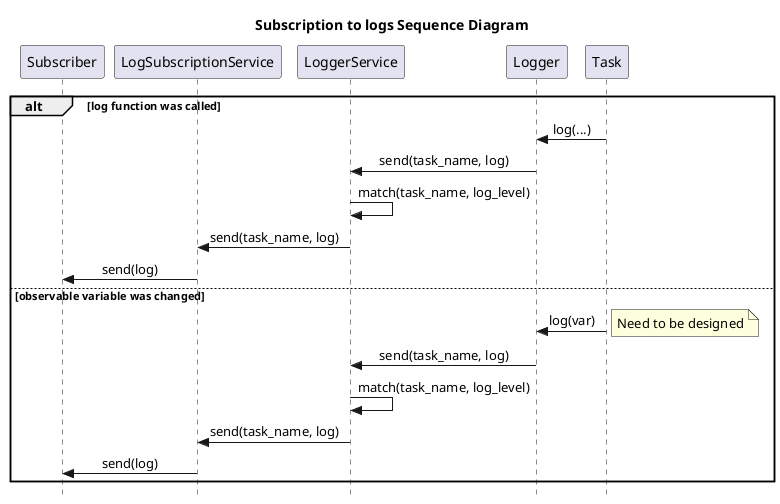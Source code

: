 @startuml Logger Subscription Sequence

skinparam Style strictuml
skinparam SequenceMessageAlign center
hide empty description
title Subscription to logs Sequence Diagram

participant Subscriber as sub
participant LogSubscriptionService as subservice
participant LoggerService as logservice
participant Logger as logger
participant Task as task

alt log function was called
task -> logger : log(...)
logger -> logservice : send(task_name, log)
logservice -> logservice : match(task_name, log_level)
logservice -> subservice : send(task_name, log)
subservice -> sub : send(log)
else observable variable was changed
task -> logger : log(var)
note right
Need to be designed
end note
logger -> logservice : send(task_name, log)
logservice -> logservice : match(task_name, log_level)
logservice -> subservice : send(task_name, log)
subservice -> sub : send(log)
end

deactivate sub
deactivate subservice
deactivate logservice

@enduml
